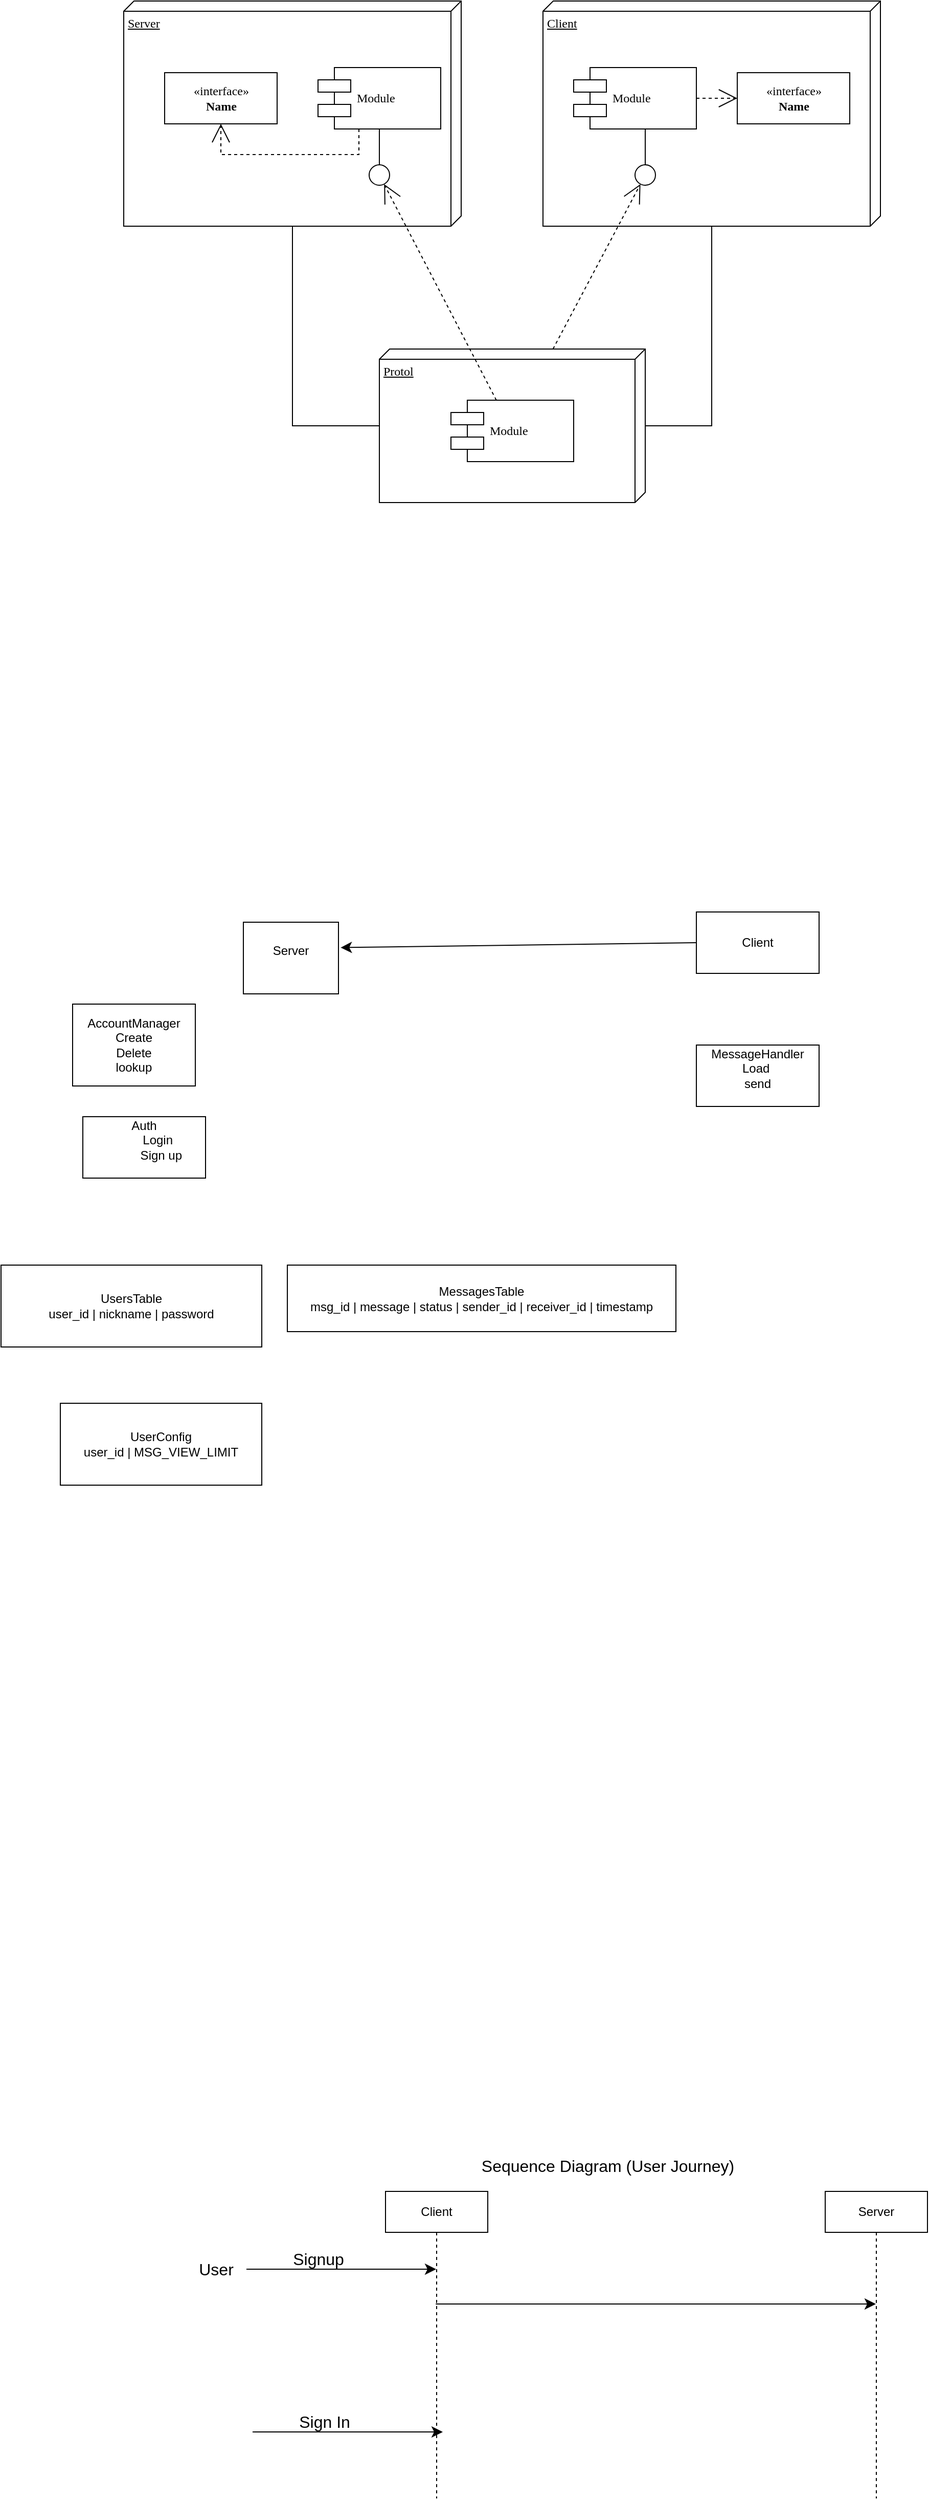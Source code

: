 <mxfile version="26.0.4" pages="2">
  <diagram name="Page-1" id="5f0bae14-7c28-e335-631c-24af17079c00">
    <mxGraphModel dx="1379" dy="796" grid="1" gridSize="10" guides="1" tooltips="1" connect="1" arrows="1" fold="1" page="1" pageScale="1" pageWidth="1100" pageHeight="850" background="none" math="0" shadow="0">
      <root>
        <mxCell id="0" />
        <mxCell id="1" parent="0" />
        <mxCell id="39150e848f15840c-1" value="Server" style="verticalAlign=top;align=left;spacingTop=8;spacingLeft=2;spacingRight=12;shape=cube;size=10;direction=south;fontStyle=4;html=1;rounded=0;shadow=0;comic=0;labelBackgroundColor=none;strokeWidth=1;fontFamily=Verdana;fontSize=12" parent="1" vertex="1">
          <mxGeometry x="120" y="70" width="330" height="220" as="geometry" />
        </mxCell>
        <mxCell id="39150e848f15840c-2" value="Client" style="verticalAlign=top;align=left;spacingTop=8;spacingLeft=2;spacingRight=12;shape=cube;size=10;direction=south;fontStyle=4;html=1;rounded=0;shadow=0;comic=0;labelBackgroundColor=none;strokeWidth=1;fontFamily=Verdana;fontSize=12" parent="1" vertex="1">
          <mxGeometry x="530" y="70" width="330" height="220" as="geometry" />
        </mxCell>
        <mxCell id="39150e848f15840c-3" value="Protol" style="verticalAlign=top;align=left;spacingTop=8;spacingLeft=2;spacingRight=12;shape=cube;size=10;direction=south;fontStyle=4;html=1;rounded=0;shadow=0;comic=0;labelBackgroundColor=none;strokeWidth=1;fontFamily=Verdana;fontSize=12" parent="1" vertex="1">
          <mxGeometry x="370" y="410" width="260" height="150" as="geometry" />
        </mxCell>
        <mxCell id="39150e848f15840c-4" value="&amp;laquo;interface&amp;raquo;&lt;br&gt;&lt;b&gt;Name&lt;/b&gt;" style="html=1;rounded=0;shadow=0;comic=0;labelBackgroundColor=none;strokeWidth=1;fontFamily=Verdana;fontSize=12;align=center;" parent="1" vertex="1">
          <mxGeometry x="160" y="140" width="110" height="50" as="geometry" />
        </mxCell>
        <mxCell id="39150e848f15840c-5" value="Module" style="shape=component;align=left;spacingLeft=36;rounded=0;shadow=0;comic=0;labelBackgroundColor=none;strokeWidth=1;fontFamily=Verdana;fontSize=12;html=1;" parent="1" vertex="1">
          <mxGeometry x="310" y="135" width="120" height="60" as="geometry" />
        </mxCell>
        <mxCell id="39150e848f15840c-6" value="" style="ellipse;whiteSpace=wrap;html=1;rounded=0;shadow=0;comic=0;labelBackgroundColor=none;strokeWidth=1;fontFamily=Verdana;fontSize=12;align=center;" parent="1" vertex="1">
          <mxGeometry x="360" y="230" width="20" height="20" as="geometry" />
        </mxCell>
        <mxCell id="39150e848f15840c-7" value="Module" style="shape=component;align=left;spacingLeft=36;rounded=0;shadow=0;comic=0;labelBackgroundColor=none;strokeWidth=1;fontFamily=Verdana;fontSize=12;html=1;" parent="1" vertex="1">
          <mxGeometry x="560" y="135" width="120" height="60" as="geometry" />
        </mxCell>
        <mxCell id="39150e848f15840c-8" value="&amp;laquo;interface&amp;raquo;&lt;br&gt;&lt;b&gt;Name&lt;/b&gt;" style="html=1;rounded=0;shadow=0;comic=0;labelBackgroundColor=none;strokeWidth=1;fontFamily=Verdana;fontSize=12;align=center;" parent="1" vertex="1">
          <mxGeometry x="720" y="140" width="110" height="50" as="geometry" />
        </mxCell>
        <mxCell id="39150e848f15840c-9" value="" style="ellipse;whiteSpace=wrap;html=1;rounded=0;shadow=0;comic=0;labelBackgroundColor=none;strokeWidth=1;fontFamily=Verdana;fontSize=12;align=center;" parent="1" vertex="1">
          <mxGeometry x="620" y="230" width="20" height="20" as="geometry" />
        </mxCell>
        <mxCell id="39150e848f15840c-10" value="Module" style="shape=component;align=left;spacingLeft=36;rounded=0;shadow=0;comic=0;labelBackgroundColor=none;strokeWidth=1;fontFamily=Verdana;fontSize=12;html=1;" parent="1" vertex="1">
          <mxGeometry x="440" y="460" width="120" height="60" as="geometry" />
        </mxCell>
        <mxCell id="39150e848f15840c-11" style="edgeStyle=none;rounded=0;html=1;dashed=1;labelBackgroundColor=none;startArrow=none;startFill=0;startSize=8;endArrow=open;endFill=0;endSize=16;fontFamily=Verdana;fontSize=12;" parent="1" source="39150e848f15840c-10" target="39150e848f15840c-6" edge="1">
          <mxGeometry relative="1" as="geometry" />
        </mxCell>
        <mxCell id="39150e848f15840c-12" style="edgeStyle=none;rounded=0;html=1;dashed=1;labelBackgroundColor=none;startArrow=none;startFill=0;startSize=8;endArrow=open;endFill=0;endSize=16;fontFamily=Verdana;fontSize=12;" parent="1" source="39150e848f15840c-3" target="39150e848f15840c-9" edge="1">
          <mxGeometry relative="1" as="geometry" />
        </mxCell>
        <mxCell id="39150e848f15840c-13" style="edgeStyle=elbowEdgeStyle;rounded=0;html=1;labelBackgroundColor=none;startArrow=none;startFill=0;startSize=8;endArrow=none;endFill=0;endSize=16;fontFamily=Verdana;fontSize=12;" parent="1" source="39150e848f15840c-9" target="39150e848f15840c-7" edge="1">
          <mxGeometry relative="1" as="geometry" />
        </mxCell>
        <mxCell id="39150e848f15840c-14" style="edgeStyle=elbowEdgeStyle;rounded=0;html=1;labelBackgroundColor=none;startArrow=none;startFill=0;startSize=8;endArrow=none;endFill=0;endSize=16;fontFamily=Verdana;fontSize=12;" parent="1" source="39150e848f15840c-6" target="39150e848f15840c-5" edge="1">
          <mxGeometry relative="1" as="geometry" />
        </mxCell>
        <mxCell id="39150e848f15840c-15" style="edgeStyle=orthogonalEdgeStyle;rounded=0;html=1;labelBackgroundColor=none;startArrow=none;startFill=0;startSize=8;endArrow=open;endFill=0;endSize=16;fontFamily=Verdana;fontSize=12;dashed=1;" parent="1" source="39150e848f15840c-5" target="39150e848f15840c-4" edge="1">
          <mxGeometry relative="1" as="geometry">
            <Array as="points">
              <mxPoint x="350" y="220" />
              <mxPoint x="215" y="220" />
            </Array>
          </mxGeometry>
        </mxCell>
        <mxCell id="39150e848f15840c-16" style="edgeStyle=orthogonalEdgeStyle;rounded=0;html=1;dashed=1;labelBackgroundColor=none;startArrow=none;startFill=0;startSize=8;endArrow=open;endFill=0;endSize=16;fontFamily=Verdana;fontSize=12;" parent="1" source="39150e848f15840c-7" target="39150e848f15840c-8" edge="1">
          <mxGeometry relative="1" as="geometry" />
        </mxCell>
        <mxCell id="39150e848f15840c-17" style="edgeStyle=orthogonalEdgeStyle;rounded=0;html=1;labelBackgroundColor=none;startArrow=none;startFill=0;startSize=8;endArrow=none;endFill=0;endSize=16;fontFamily=Verdana;fontSize=12;" parent="1" source="39150e848f15840c-3" target="39150e848f15840c-2" edge="1">
          <mxGeometry relative="1" as="geometry">
            <Array as="points">
              <mxPoint x="695" y="485" />
            </Array>
          </mxGeometry>
        </mxCell>
        <mxCell id="39150e848f15840c-18" style="edgeStyle=orthogonalEdgeStyle;rounded=0;html=1;labelBackgroundColor=none;startArrow=none;startFill=0;startSize=8;endArrow=none;endFill=0;endSize=16;fontFamily=Verdana;fontSize=12;" parent="1" source="39150e848f15840c-3" target="39150e848f15840c-1" edge="1">
          <mxGeometry relative="1" as="geometry">
            <Array as="points">
              <mxPoint x="285" y="485" />
            </Array>
          </mxGeometry>
        </mxCell>
        <mxCell id="rnxnXp_bcSNfAGwA0W-t-1" value="&lt;div&gt;Client&lt;/div&gt;" style="rounded=0;whiteSpace=wrap;html=1;" vertex="1" parent="1">
          <mxGeometry x="680" y="960" width="120" height="60" as="geometry" />
        </mxCell>
        <mxCell id="rnxnXp_bcSNfAGwA0W-t-2" value="&lt;div&gt;Server&lt;/div&gt;&lt;div&gt;&lt;span style=&quot;white-space: pre;&quot;&gt;&#x9;&lt;/span&gt;&lt;/div&gt;" style="rounded=0;whiteSpace=wrap;html=1;" vertex="1" parent="1">
          <mxGeometry x="237" y="970" width="93" height="70" as="geometry" />
        </mxCell>
        <mxCell id="rnxnXp_bcSNfAGwA0W-t-3" value="&lt;div&gt;&lt;br&gt;&lt;/div&gt;&lt;div&gt;&lt;br&gt;&lt;/div&gt;&lt;div&gt;AccountManager &lt;br&gt;&lt;/div&gt;&lt;div&gt;Create&lt;/div&gt;&lt;div&gt;Delete&lt;/div&gt;&lt;div&gt;lookup&lt;/div&gt;&lt;div&gt;&lt;br&gt;&lt;/div&gt;&lt;div&gt;&lt;br&gt;&lt;/div&gt;" style="rounded=0;whiteSpace=wrap;html=1;" vertex="1" parent="1">
          <mxGeometry x="70" y="1050" width="120" height="80" as="geometry" />
        </mxCell>
        <mxCell id="rnxnXp_bcSNfAGwA0W-t-4" value="&lt;div&gt;Auth&lt;/div&gt;&lt;div&gt;&lt;div&gt;&lt;span style=&quot;white-space: pre;&quot;&gt;&#x9;&lt;/span&gt;Login&lt;/div&gt;&lt;div&gt;&lt;span style=&quot;white-space: pre;&quot;&gt;&#x9;&lt;/span&gt;&amp;nbsp; Sign up&lt;/div&gt;&lt;br&gt;&lt;/div&gt;" style="rounded=0;whiteSpace=wrap;html=1;" vertex="1" parent="1">
          <mxGeometry x="80" y="1160" width="120" height="60" as="geometry" />
        </mxCell>
        <mxCell id="rnxnXp_bcSNfAGwA0W-t-5" value="&lt;div&gt;MessageHandler&lt;/div&gt;&lt;div&gt;&lt;div&gt;&lt;span style=&quot;white-space: pre;&quot;&gt;Load &lt;/span&gt;&lt;/div&gt;&lt;div&gt;send&lt;/div&gt;&lt;br&gt;&lt;/div&gt;" style="rounded=0;whiteSpace=wrap;html=1;" vertex="1" parent="1">
          <mxGeometry x="680" y="1090" width="120" height="60" as="geometry" />
        </mxCell>
        <mxCell id="rnxnXp_bcSNfAGwA0W-t-6" value="&lt;div&gt;MessagesTable&lt;/div&gt;&lt;div&gt;&lt;div&gt;msg_id | message | status | sender_id | receiver_id | timestamp&lt;/div&gt;&lt;/div&gt;" style="rounded=0;whiteSpace=wrap;html=1;" vertex="1" parent="1">
          <mxGeometry x="280" y="1305" width="380" height="65" as="geometry" />
        </mxCell>
        <mxCell id="rnxnXp_bcSNfAGwA0W-t-9" style="edgeStyle=none;curved=1;rounded=0;orthogonalLoop=1;jettySize=auto;html=1;exitX=0;exitY=0.5;exitDx=0;exitDy=0;entryX=1.023;entryY=0.354;entryDx=0;entryDy=0;entryPerimeter=0;fontSize=12;startSize=8;endSize=8;" edge="1" parent="1" source="rnxnXp_bcSNfAGwA0W-t-1" target="rnxnXp_bcSNfAGwA0W-t-2">
          <mxGeometry relative="1" as="geometry" />
        </mxCell>
        <mxCell id="rnxnXp_bcSNfAGwA0W-t-12" value="&lt;div&gt;UsersTable&lt;/div&gt;&lt;div&gt;&lt;div&gt;user_id | nickname | password&lt;/div&gt;&lt;/div&gt;" style="rounded=0;whiteSpace=wrap;html=1;" vertex="1" parent="1">
          <mxGeometry y="1305" width="255" height="80" as="geometry" />
        </mxCell>
        <mxCell id="rnxnXp_bcSNfAGwA0W-t-13" value="&lt;div&gt;UserConfig&lt;/div&gt;&lt;div&gt;user_id | MSG_VIEW_LIMIT &lt;br&gt;&lt;/div&gt;" style="rounded=0;whiteSpace=wrap;html=1;" vertex="1" parent="1">
          <mxGeometry x="58" y="1440" width="197" height="80" as="geometry" />
        </mxCell>
        <mxCell id="rnxnXp_bcSNfAGwA0W-t-21" style="edgeStyle=elbowEdgeStyle;curved=0;rounded=0;orthogonalLoop=1;jettySize=auto;html=1;elbow=vertical;fontSize=12;startSize=8;endSize=8;" edge="1" parent="1">
          <mxGeometry relative="1" as="geometry">
            <mxPoint x="425.167" y="2319.997" as="sourcePoint" />
            <mxPoint x="855.5" y="2319.997" as="targetPoint" />
          </mxGeometry>
        </mxCell>
        <mxCell id="rnxnXp_bcSNfAGwA0W-t-14" value="Client" style="shape=umlLifeline;perimeter=lifelinePerimeter;whiteSpace=wrap;html=1;container=1;dropTarget=0;collapsible=0;recursiveResize=0;outlineConnect=0;portConstraint=eastwest;newEdgeStyle={&quot;edgeStyle&quot;:&quot;elbowEdgeStyle&quot;,&quot;elbow&quot;:&quot;vertical&quot;,&quot;curved&quot;:0,&quot;rounded&quot;:0};" vertex="1" parent="1">
          <mxGeometry x="376" y="2210" width="100" height="300" as="geometry" />
        </mxCell>
        <mxCell id="rnxnXp_bcSNfAGwA0W-t-15" value="Server" style="shape=umlLifeline;perimeter=lifelinePerimeter;whiteSpace=wrap;html=1;container=1;dropTarget=0;collapsible=0;recursiveResize=0;outlineConnect=0;portConstraint=eastwest;newEdgeStyle={&quot;edgeStyle&quot;:&quot;elbowEdgeStyle&quot;,&quot;elbow&quot;:&quot;vertical&quot;,&quot;curved&quot;:0,&quot;rounded&quot;:0};" vertex="1" parent="1">
          <mxGeometry x="806" y="2210" width="100" height="300" as="geometry" />
        </mxCell>
        <mxCell id="rnxnXp_bcSNfAGwA0W-t-17" style="edgeStyle=none;curved=1;rounded=0;orthogonalLoop=1;jettySize=auto;html=1;fontSize=12;startSize=8;endSize=8;" edge="1" parent="1" source="rnxnXp_bcSNfAGwA0W-t-16" target="rnxnXp_bcSNfAGwA0W-t-14">
          <mxGeometry relative="1" as="geometry" />
        </mxCell>
        <mxCell id="rnxnXp_bcSNfAGwA0W-t-16" value="User " style="text;html=1;align=center;verticalAlign=middle;resizable=0;points=[];autosize=1;strokeColor=none;fillColor=none;fontSize=16;" vertex="1" parent="1">
          <mxGeometry x="180" y="2271" width="60" height="30" as="geometry" />
        </mxCell>
        <mxCell id="rnxnXp_bcSNfAGwA0W-t-19" value="&lt;div&gt;Sequence Diagram (User Journey)&lt;/div&gt;" style="text;html=1;align=center;verticalAlign=middle;resizable=0;points=[];autosize=1;strokeColor=none;fillColor=none;fontSize=16;" vertex="1" parent="1">
          <mxGeometry x="458" y="2170" width="270" height="30" as="geometry" />
        </mxCell>
        <mxCell id="rnxnXp_bcSNfAGwA0W-t-20" value="Signup" style="text;html=1;align=center;verticalAlign=middle;resizable=0;points=[];autosize=1;strokeColor=none;fillColor=none;fontSize=16;" vertex="1" parent="1">
          <mxGeometry x="275" y="2261" width="70" height="30" as="geometry" />
        </mxCell>
        <mxCell id="rnxnXp_bcSNfAGwA0W-t-22" style="edgeStyle=none;curved=1;rounded=0;orthogonalLoop=1;jettySize=auto;html=1;fontSize=12;startSize=8;endSize=8;" edge="1" parent="1">
          <mxGeometry relative="1" as="geometry">
            <mxPoint x="246" y="2445" as="sourcePoint" />
            <mxPoint x="432" y="2445" as="targetPoint" />
          </mxGeometry>
        </mxCell>
        <mxCell id="rnxnXp_bcSNfAGwA0W-t-23" value="Sign In" style="text;html=1;align=center;verticalAlign=middle;resizable=0;points=[];autosize=1;strokeColor=none;fillColor=none;fontSize=16;" vertex="1" parent="1">
          <mxGeometry x="281" y="2420" width="70" height="30" as="geometry" />
        </mxCell>
      </root>
    </mxGraphModel>
  </diagram>
  <diagram id="LYAtznhsn2EmkLh9nQvE" name="Page-2">
    <mxGraphModel dx="1393" dy="-454" grid="0" gridSize="10" guides="1" tooltips="1" connect="1" arrows="1" fold="1" page="0" pageScale="1" pageWidth="850" pageHeight="1100" math="0" shadow="0">
      <root>
        <mxCell id="0" />
        <mxCell id="1" parent="0" />
        <mxCell id="vwTSbg8hBlY4zXMfc_h0-1" style="edgeStyle=none;curved=1;rounded=0;orthogonalLoop=1;jettySize=auto;html=1;fontSize=12;startSize=8;endSize=8;entryX=0;entryY=0.5;entryDx=0;entryDy=0;" edge="1" parent="1" source="vwTSbg8hBlY4zXMfc_h0-3" target="vwTSbg8hBlY4zXMfc_h0-4">
          <mxGeometry relative="1" as="geometry">
            <mxPoint x="490" y="1630" as="targetPoint" />
          </mxGeometry>
        </mxCell>
        <mxCell id="vwTSbg8hBlY4zXMfc_h0-2" style="edgeStyle=none;curved=1;rounded=0;orthogonalLoop=1;jettySize=auto;html=1;fontSize=12;startSize=8;endSize=8;entryX=0.5;entryY=0;entryDx=0;entryDy=0;" edge="1" parent="1" source="vwTSbg8hBlY4zXMfc_h0-3" target="vwTSbg8hBlY4zXMfc_h0-7">
          <mxGeometry relative="1" as="geometry">
            <mxPoint x="184" y="1800" as="targetPoint" />
          </mxGeometry>
        </mxCell>
        <mxCell id="vwTSbg8hBlY4zXMfc_h0-3" value="&lt;div&gt;Landing Page&lt;/div&gt;&lt;div&gt;&lt;br&gt;&lt;/div&gt;&lt;div&gt;&lt;br&gt;&lt;/div&gt;&lt;div&gt;username [ .... ]&lt;/div&gt;&lt;div&gt;password [ .... ]&lt;/div&gt;&lt;div&gt;&lt;br&gt;&lt;/div&gt;&lt;div&gt;Login&lt;/div&gt;&lt;div&gt;Sign up&lt;/div&gt;&lt;div&gt;&lt;br&gt;&lt;/div&gt;&lt;div&gt;&lt;br&gt;&lt;/div&gt;" style="whiteSpace=wrap;html=1;" vertex="1" parent="1">
          <mxGeometry x="64" y="1550" width="240" height="170" as="geometry" />
        </mxCell>
        <mxCell id="vwTSbg8hBlY4zXMfc_h0-4" value="&lt;div&gt;&amp;lt;= Back&amp;nbsp;&amp;nbsp;&amp;nbsp;&amp;nbsp;&amp;nbsp;&amp;nbsp;&amp;nbsp;&amp;nbsp;&amp;nbsp;&amp;nbsp;&amp;nbsp;&amp;nbsp;&amp;nbsp;&amp;nbsp;&amp;nbsp;&amp;nbsp;&amp;nbsp;&amp;nbsp;&amp;nbsp;&amp;nbsp;&amp;nbsp;&amp;nbsp;&amp;nbsp;&amp;nbsp;&amp;nbsp;&amp;nbsp;&amp;nbsp;&amp;nbsp;&amp;nbsp;&amp;nbsp;&amp;nbsp;&amp;nbsp;&amp;nbsp;&amp;nbsp;&amp;nbsp;&amp;nbsp;&amp;nbsp;&amp;nbsp;&amp;nbsp;&amp;nbsp;&amp;nbsp;&amp;nbsp;&amp;nbsp;&amp;nbsp;&amp;nbsp;&amp;nbsp;&amp;nbsp;&amp;nbsp;&amp;nbsp;&amp;nbsp;&amp;nbsp; &lt;br&gt;&lt;/div&gt;&lt;div&gt;&lt;br&gt;&lt;/div&gt;&lt;div&gt;&lt;br&gt;&lt;/div&gt;&lt;div&gt;username [ .... ]&lt;/div&gt;&lt;div&gt;Nickname [ .... ]&lt;/div&gt;&lt;div&gt;password [ .... ]&lt;/div&gt;&lt;div&gt;&lt;br&gt;&lt;/div&gt;&lt;div&gt;Sign Up&lt;/div&gt;" style="whiteSpace=wrap;html=1;" vertex="1" parent="1">
          <mxGeometry x="510" y="1550" width="240" height="170" as="geometry" />
        </mxCell>
        <mxCell id="vwTSbg8hBlY4zXMfc_h0-5" value="Sign Up" style="text;html=1;align=center;verticalAlign=middle;resizable=0;points=[];autosize=1;strokeColor=none;fillColor=none;fontSize=16;" vertex="1" parent="1">
          <mxGeometry x="354" y="1591" width="80" height="30" as="geometry" />
        </mxCell>
        <mxCell id="vwTSbg8hBlY4zXMfc_h0-6" style="edgeStyle=none;curved=1;rounded=0;orthogonalLoop=1;jettySize=auto;html=1;fontSize=12;startSize=8;endSize=8;entryX=0;entryY=0.5;entryDx=0;entryDy=0;" edge="1" parent="1" source="vwTSbg8hBlY4zXMfc_h0-7" target="vwTSbg8hBlY4zXMfc_h0-8">
          <mxGeometry relative="1" as="geometry">
            <mxPoint x="440" y="1895" as="targetPoint" />
          </mxGeometry>
        </mxCell>
        <mxCell id="vwTSbg8hBlY4zXMfc_h0-11" style="edgeStyle=none;curved=1;rounded=0;orthogonalLoop=1;jettySize=auto;html=1;fontSize=12;startSize=8;endSize=8;" edge="1" parent="1" source="vwTSbg8hBlY4zXMfc_h0-7" target="vwTSbg8hBlY4zXMfc_h0-10">
          <mxGeometry relative="1" as="geometry" />
        </mxCell>
        <mxCell id="vwTSbg8hBlY4zXMfc_h0-7" value="&lt;div&gt;Home&amp;nbsp;&amp;nbsp;&amp;nbsp;&amp;nbsp; |&amp;nbsp;&amp;nbsp;&amp;nbsp;&amp;nbsp;&amp;nbsp;&amp;nbsp; Settings&lt;/div&gt;&lt;div&gt;&lt;br&gt;&lt;/div&gt;&lt;div&gt;Sam &amp;nbsp;&amp;nbsp;&amp;nbsp;&amp;nbsp; [2 unreads]&lt;/div&gt;&lt;div&gt;Mira&amp;nbsp;&amp;nbsp;&amp;nbsp;&amp;nbsp;&amp;nbsp; [3 unreads]&lt;/div&gt;&lt;div&gt;Mucyo &amp;nbsp;&amp;nbsp;&amp;nbsp;&amp;nbsp; [1 unreads]&lt;/div&gt;&lt;div&gt;&lt;br&gt;&lt;/div&gt;&lt;div&gt;&amp;lt;--&amp;nbsp;&amp;nbsp;&amp;nbsp;&amp;nbsp;&amp;nbsp;&amp;nbsp;&amp;nbsp;&amp;nbsp;&amp;nbsp;&amp;nbsp;&amp;nbsp;&amp;nbsp;&amp;nbsp;&amp;nbsp;&amp;nbsp;&amp;nbsp;&amp;nbsp;&amp;nbsp;&amp;nbsp;&amp;nbsp;&amp;nbsp;&amp;nbsp;&amp;nbsp;&amp;nbsp;&amp;nbsp; --&amp;gt;&lt;/div&gt;" style="whiteSpace=wrap;html=1;" vertex="1" parent="1">
          <mxGeometry x="64" y="1810" width="240" height="170" as="geometry" />
        </mxCell>
        <mxCell id="vwTSbg8hBlY4zXMfc_h0-8" value="&lt;div align=&quot;left&quot;&gt;&lt;span style=&quot;white-space: pre;&quot;&gt;&#x9;&lt;/span&gt;&lt;span style=&quot;white-space: pre;&quot;&gt;&#x9;&lt;/span&gt;&lt;span style=&quot;white-space: pre;&quot;&gt;&#x9;&lt;/span&gt;&lt;span style=&quot;white-space: pre;&quot;&gt;&#x9;&lt;/span&gt;&lt;span style=&quot;white-space: pre;&quot;&gt;&#x9;&lt;/span&gt;&amp;nbsp;&amp;nbsp;&amp;nbsp;&amp;nbsp;&amp;nbsp; Sam&lt;/div&gt;&lt;div align=&quot;left&quot;&gt;&lt;br&gt;&lt;/div&gt;&lt;div align=&quot;left&quot;&gt;&lt;span style=&quot;white-space: pre;&quot;&gt;&#x9;&lt;/span&gt;&lt;span style=&quot;white-space: pre;&quot;&gt;&#x9;&lt;/span&gt;&lt;span style=&quot;white-space: pre;&quot;&gt;&#x9;&lt;/span&gt;&lt;span style=&quot;white-space: pre;&quot;&gt;&#x9;&lt;/span&gt;&lt;span style=&quot;white-space: pre;&quot;&gt;&#x9;                &lt;/span&gt;&lt;span style=&quot;white-space: pre;&quot;&gt;&#x9;&lt;/span&gt;&lt;span style=&quot;white-space: pre;&quot;&gt;&#x9;&lt;/span&gt;&lt;span style=&quot;white-space: pre;&quot;&gt;&#x9;&lt;/span&gt;&lt;span style=&quot;white-space: pre;&quot;&gt;&#x9;&lt;/span&gt;Hey, sup?&lt;/div&gt;&lt;div align=&quot;left&quot;&gt;&lt;span style=&quot;white-space: pre;&quot;&gt;&#x9;&lt;/span&gt;&lt;span style=&quot;white-space: pre;&quot;&gt;&#x9;&lt;/span&gt;&lt;span style=&quot;white-space: pre;&quot;&gt;&#x9;&lt;/span&gt;&lt;span style=&quot;white-space: pre;&quot;&gt;&#x9;&lt;/span&gt;&lt;span style=&quot;white-space: pre;&quot;&gt;&#x9;  &lt;/span&gt;&lt;span style=&quot;white-space: pre;&quot;&gt;2 &lt;/span&gt;unreads&lt;/div&gt;&lt;div align=&quot;left&quot;&gt;&lt;span style=&quot;white-space: pre;&quot;&gt;&#x9;&lt;/span&gt;Hiii&lt;/div&gt;&lt;div align=&quot;left&quot;&gt;&lt;span style=&quot;white-space: pre;&quot;&gt;&#x9;&lt;/span&gt;are you taking 262?&lt;/div&gt;&lt;div align=&quot;left&quot;&gt;&lt;br&gt;&lt;/div&gt;" style="whiteSpace=wrap;html=1;align=left;" vertex="1" parent="1">
          <mxGeometry x="458" y="1824" width="380" height="153" as="geometry" />
        </mxCell>
        <mxCell id="vwTSbg8hBlY4zXMfc_h0-9" value="Successfully log in" style="text;html=1;align=center;verticalAlign=middle;resizable=0;points=[];autosize=1;strokeColor=none;fillColor=none;fontSize=16;" vertex="1" parent="1">
          <mxGeometry x="183" y="1746" width="150" height="31" as="geometry" />
        </mxCell>
        <mxCell id="vwTSbg8hBlY4zXMfc_h0-13" style="edgeStyle=none;curved=1;rounded=0;orthogonalLoop=1;jettySize=auto;html=1;exitX=0.25;exitY=0;exitDx=0;exitDy=0;entryX=0.25;entryY=1;entryDx=0;entryDy=0;fontSize=12;startSize=8;endSize=8;" edge="1" parent="1" source="vwTSbg8hBlY4zXMfc_h0-10" target="vwTSbg8hBlY4zXMfc_h0-7">
          <mxGeometry relative="1" as="geometry" />
        </mxCell>
        <mxCell id="vwTSbg8hBlY4zXMfc_h0-15" style="edgeStyle=none;curved=1;rounded=0;orthogonalLoop=1;jettySize=auto;html=1;fontSize=12;startSize=8;endSize=8;entryX=0.5;entryY=0;entryDx=0;entryDy=0;" edge="1" parent="1" source="vwTSbg8hBlY4zXMfc_h0-10" target="vwTSbg8hBlY4zXMfc_h0-16">
          <mxGeometry relative="1" as="geometry">
            <mxPoint x="102" y="2285" as="targetPoint" />
          </mxGeometry>
        </mxCell>
        <mxCell id="vwTSbg8hBlY4zXMfc_h0-18" style="edgeStyle=none;curved=1;rounded=0;orthogonalLoop=1;jettySize=auto;html=1;entryX=0.5;entryY=0;entryDx=0;entryDy=0;fontSize=12;startSize=8;endSize=8;exitX=0.75;exitY=1;exitDx=0;exitDy=0;" edge="1" parent="1" source="vwTSbg8hBlY4zXMfc_h0-10" target="vwTSbg8hBlY4zXMfc_h0-17">
          <mxGeometry relative="1" as="geometry" />
        </mxCell>
        <mxCell id="vwTSbg8hBlY4zXMfc_h0-10" value="&lt;div&gt;Home&amp;nbsp;&amp;nbsp;&amp;nbsp;&amp;nbsp; |&amp;nbsp;&amp;nbsp;&amp;nbsp;&amp;nbsp;&amp;nbsp;&amp;nbsp; Settings&lt;/div&gt;&lt;div&gt;&lt;br&gt;&lt;/div&gt;&lt;div&gt;Message view limit :&amp;nbsp;&amp;nbsp;&amp;nbsp; 6&lt;/div&gt;&lt;div&gt;Delete my account&amp;nbsp; &amp;nbsp;&amp;nbsp;&amp;nbsp;&amp;nbsp;&amp;nbsp;&amp;nbsp; &lt;br&gt;&lt;/div&gt;&lt;div&gt;&lt;br&gt;&lt;/div&gt;" style="whiteSpace=wrap;html=1;" vertex="1" parent="1">
          <mxGeometry x="66" y="2046" width="240" height="170" as="geometry" />
        </mxCell>
        <mxCell id="vwTSbg8hBlY4zXMfc_h0-12" value="Settings" style="text;html=1;align=center;verticalAlign=middle;resizable=0;points=[];autosize=1;strokeColor=none;fillColor=none;fontSize=16;" vertex="1" parent="1">
          <mxGeometry x="190" y="1995" width="76" height="31" as="geometry" />
        </mxCell>
        <mxCell id="vwTSbg8hBlY4zXMfc_h0-14" value="Home" style="text;html=1;align=center;verticalAlign=middle;resizable=0;points=[];autosize=1;strokeColor=none;fillColor=none;fontSize=16;" vertex="1" parent="1">
          <mxGeometry x="57" y="1998" width="61" height="31" as="geometry" />
        </mxCell>
        <mxCell id="vwTSbg8hBlY4zXMfc_h0-16" value="&lt;div&gt;Home&amp;nbsp;&amp;nbsp;&amp;nbsp;&amp;nbsp; |&amp;nbsp;&amp;nbsp;&amp;nbsp;&amp;nbsp;&amp;nbsp;&amp;nbsp; Settings&lt;/div&gt;&lt;div&gt;&lt;br&gt;&lt;/div&gt;&lt;div&gt;Message view limit :&amp;nbsp;&amp;nbsp;&amp;nbsp; __&lt;/div&gt;&lt;div&gt;&lt;br&gt;&lt;/div&gt;&lt;div&gt;Submit&lt;/div&gt;&lt;div&gt;&lt;br&gt;&lt;/div&gt;" style="whiteSpace=wrap;html=1;" vertex="1" parent="1">
          <mxGeometry x="-7" y="2288" width="240" height="170" as="geometry" />
        </mxCell>
        <mxCell id="vwTSbg8hBlY4zXMfc_h0-17" value="&lt;div&gt;Home&amp;nbsp;&amp;nbsp;&amp;nbsp;&amp;nbsp; |&amp;nbsp;&amp;nbsp;&amp;nbsp;&amp;nbsp;&amp;nbsp;&amp;nbsp; Settings&lt;/div&gt;&lt;div&gt;&lt;br&gt;&lt;/div&gt;&lt;div&gt;&lt;br&gt;&lt;/div&gt;&lt;div&gt;&lt;br&gt;&lt;/div&gt;" style="whiteSpace=wrap;html=1;" vertex="1" parent="1">
          <mxGeometry x="288" y="2291" width="240" height="170" as="geometry" />
        </mxCell>
      </root>
    </mxGraphModel>
  </diagram>
</mxfile>
